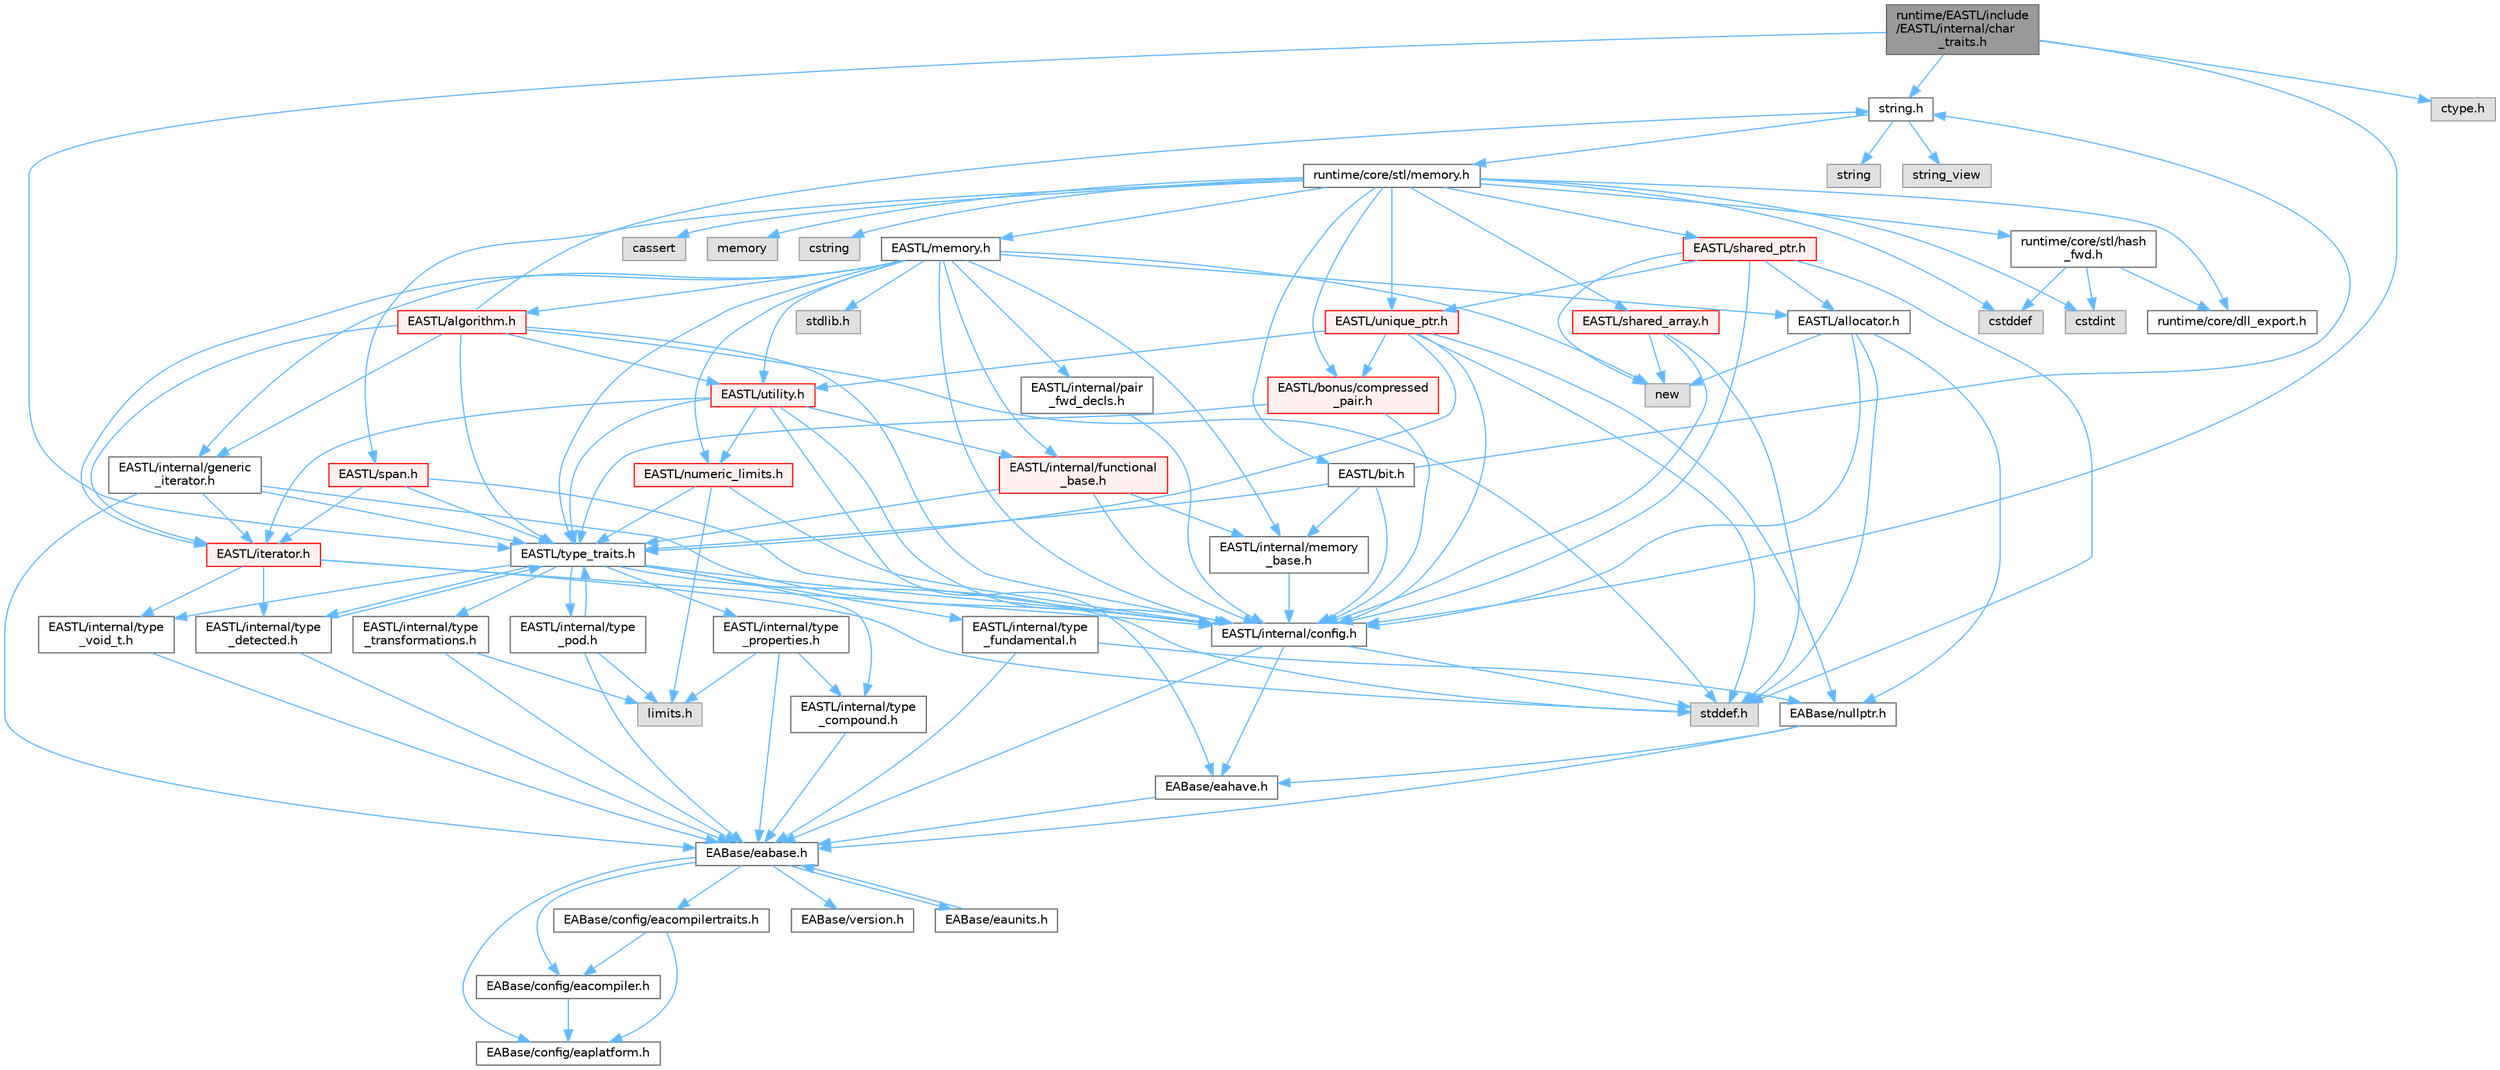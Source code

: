 digraph "runtime/EASTL/include/EASTL/internal/char_traits.h"
{
 // LATEX_PDF_SIZE
  bgcolor="transparent";
  edge [fontname=Helvetica,fontsize=10,labelfontname=Helvetica,labelfontsize=10];
  node [fontname=Helvetica,fontsize=10,shape=box,height=0.2,width=0.4];
  Node1 [id="Node000001",label="runtime/EASTL/include\l/EASTL/internal/char\l_traits.h",height=0.2,width=0.4,color="gray40", fillcolor="grey60", style="filled", fontcolor="black",tooltip=" "];
  Node1 -> Node2 [id="edge132_Node000001_Node000002",color="steelblue1",style="solid",tooltip=" "];
  Node2 [id="Node000002",label="EASTL/internal/config.h",height=0.2,width=0.4,color="grey40", fillcolor="white", style="filled",URL="$config_8h.html",tooltip=" "];
  Node2 -> Node3 [id="edge133_Node000002_Node000003",color="steelblue1",style="solid",tooltip=" "];
  Node3 [id="Node000003",label="EABase/eabase.h",height=0.2,width=0.4,color="grey40", fillcolor="white", style="filled",URL="$eabase_8h.html",tooltip=" "];
  Node3 -> Node4 [id="edge134_Node000003_Node000004",color="steelblue1",style="solid",tooltip=" "];
  Node4 [id="Node000004",label="EABase/config/eacompiler.h",height=0.2,width=0.4,color="grey40", fillcolor="white", style="filled",URL="$eacompiler_8h.html",tooltip=" "];
  Node4 -> Node5 [id="edge135_Node000004_Node000005",color="steelblue1",style="solid",tooltip=" "];
  Node5 [id="Node000005",label="EABase/config/eaplatform.h",height=0.2,width=0.4,color="grey40", fillcolor="white", style="filled",URL="$eaplatform_8h.html",tooltip=" "];
  Node3 -> Node6 [id="edge136_Node000003_Node000006",color="steelblue1",style="solid",tooltip=" "];
  Node6 [id="Node000006",label="EABase/config/eacompilertraits.h",height=0.2,width=0.4,color="grey40", fillcolor="white", style="filled",URL="$eacompilertraits_8h.html",tooltip=" "];
  Node6 -> Node5 [id="edge137_Node000006_Node000005",color="steelblue1",style="solid",tooltip=" "];
  Node6 -> Node4 [id="edge138_Node000006_Node000004",color="steelblue1",style="solid",tooltip=" "];
  Node3 -> Node5 [id="edge139_Node000003_Node000005",color="steelblue1",style="solid",tooltip=" "];
  Node3 -> Node7 [id="edge140_Node000003_Node000007",color="steelblue1",style="solid",tooltip=" "];
  Node7 [id="Node000007",label="EABase/version.h",height=0.2,width=0.4,color="grey40", fillcolor="white", style="filled",URL="$_e_a_s_t_l_2packages_2_e_a_base_2include_2_common_2_e_a_base_2version_8h.html",tooltip=" "];
  Node3 -> Node8 [id="edge141_Node000003_Node000008",color="steelblue1",style="solid",tooltip=" "];
  Node8 [id="Node000008",label="EABase/eaunits.h",height=0.2,width=0.4,color="grey40", fillcolor="white", style="filled",URL="$eaunits_8h.html",tooltip=" "];
  Node8 -> Node3 [id="edge142_Node000008_Node000003",color="steelblue1",style="solid",tooltip=" "];
  Node2 -> Node9 [id="edge143_Node000002_Node000009",color="steelblue1",style="solid",tooltip=" "];
  Node9 [id="Node000009",label="EABase/eahave.h",height=0.2,width=0.4,color="grey40", fillcolor="white", style="filled",URL="$eahave_8h.html",tooltip=" "];
  Node9 -> Node3 [id="edge144_Node000009_Node000003",color="steelblue1",style="solid",tooltip=" "];
  Node2 -> Node10 [id="edge145_Node000002_Node000010",color="steelblue1",style="solid",tooltip=" "];
  Node10 [id="Node000010",label="stddef.h",height=0.2,width=0.4,color="grey60", fillcolor="#E0E0E0", style="filled",tooltip=" "];
  Node1 -> Node11 [id="edge146_Node000001_Node000011",color="steelblue1",style="solid",tooltip=" "];
  Node11 [id="Node000011",label="EASTL/type_traits.h",height=0.2,width=0.4,color="grey40", fillcolor="white", style="filled",URL="$_e_a_s_t_l_2include_2_e_a_s_t_l_2type__traits_8h.html",tooltip=" "];
  Node11 -> Node2 [id="edge147_Node000011_Node000002",color="steelblue1",style="solid",tooltip=" "];
  Node11 -> Node10 [id="edge148_Node000011_Node000010",color="steelblue1",style="solid",tooltip=" "];
  Node11 -> Node12 [id="edge149_Node000011_Node000012",color="steelblue1",style="solid",tooltip=" "];
  Node12 [id="Node000012",label="EASTL/internal/type\l_fundamental.h",height=0.2,width=0.4,color="grey40", fillcolor="white", style="filled",URL="$type__fundamental_8h.html",tooltip=" "];
  Node12 -> Node3 [id="edge150_Node000012_Node000003",color="steelblue1",style="solid",tooltip=" "];
  Node12 -> Node13 [id="edge151_Node000012_Node000013",color="steelblue1",style="solid",tooltip=" "];
  Node13 [id="Node000013",label="EABase/nullptr.h",height=0.2,width=0.4,color="grey40", fillcolor="white", style="filled",URL="$nullptr_8h.html",tooltip=" "];
  Node13 -> Node3 [id="edge152_Node000013_Node000003",color="steelblue1",style="solid",tooltip=" "];
  Node13 -> Node9 [id="edge153_Node000013_Node000009",color="steelblue1",style="solid",tooltip=" "];
  Node11 -> Node14 [id="edge154_Node000011_Node000014",color="steelblue1",style="solid",tooltip=" "];
  Node14 [id="Node000014",label="EASTL/internal/type\l_transformations.h",height=0.2,width=0.4,color="grey40", fillcolor="white", style="filled",URL="$type__transformations_8h.html",tooltip=" "];
  Node14 -> Node3 [id="edge155_Node000014_Node000003",color="steelblue1",style="solid",tooltip=" "];
  Node14 -> Node15 [id="edge156_Node000014_Node000015",color="steelblue1",style="solid",tooltip=" "];
  Node15 [id="Node000015",label="limits.h",height=0.2,width=0.4,color="grey60", fillcolor="#E0E0E0", style="filled",tooltip=" "];
  Node11 -> Node16 [id="edge157_Node000011_Node000016",color="steelblue1",style="solid",tooltip=" "];
  Node16 [id="Node000016",label="EASTL/internal/type\l_void_t.h",height=0.2,width=0.4,color="grey40", fillcolor="white", style="filled",URL="$type__void__t_8h.html",tooltip=" "];
  Node16 -> Node3 [id="edge158_Node000016_Node000003",color="steelblue1",style="solid",tooltip=" "];
  Node11 -> Node17 [id="edge159_Node000011_Node000017",color="steelblue1",style="solid",tooltip=" "];
  Node17 [id="Node000017",label="EASTL/internal/type\l_properties.h",height=0.2,width=0.4,color="grey40", fillcolor="white", style="filled",URL="$type__properties_8h.html",tooltip=" "];
  Node17 -> Node3 [id="edge160_Node000017_Node000003",color="steelblue1",style="solid",tooltip=" "];
  Node17 -> Node15 [id="edge161_Node000017_Node000015",color="steelblue1",style="solid",tooltip=" "];
  Node17 -> Node18 [id="edge162_Node000017_Node000018",color="steelblue1",style="solid",tooltip=" "];
  Node18 [id="Node000018",label="EASTL/internal/type\l_compound.h",height=0.2,width=0.4,color="grey40", fillcolor="white", style="filled",URL="$type__compound_8h.html",tooltip=" "];
  Node18 -> Node3 [id="edge163_Node000018_Node000003",color="steelblue1",style="solid",tooltip=" "];
  Node11 -> Node18 [id="edge164_Node000011_Node000018",color="steelblue1",style="solid",tooltip=" "];
  Node11 -> Node19 [id="edge165_Node000011_Node000019",color="steelblue1",style="solid",tooltip=" "];
  Node19 [id="Node000019",label="EASTL/internal/type\l_pod.h",height=0.2,width=0.4,color="grey40", fillcolor="white", style="filled",URL="$type__pod_8h.html",tooltip=" "];
  Node19 -> Node3 [id="edge166_Node000019_Node000003",color="steelblue1",style="solid",tooltip=" "];
  Node19 -> Node15 [id="edge167_Node000019_Node000015",color="steelblue1",style="solid",tooltip=" "];
  Node19 -> Node11 [id="edge168_Node000019_Node000011",color="steelblue1",style="solid",tooltip=" "];
  Node11 -> Node20 [id="edge169_Node000011_Node000020",color="steelblue1",style="solid",tooltip=" "];
  Node20 [id="Node000020",label="EASTL/internal/type\l_detected.h",height=0.2,width=0.4,color="grey40", fillcolor="white", style="filled",URL="$type__detected_8h.html",tooltip=" "];
  Node20 -> Node3 [id="edge170_Node000020_Node000003",color="steelblue1",style="solid",tooltip=" "];
  Node20 -> Node11 [id="edge171_Node000020_Node000011",color="steelblue1",style="solid",tooltip=" "];
  Node1 -> Node21 [id="edge172_Node000001_Node000021",color="steelblue1",style="solid",tooltip=" "];
  Node21 [id="Node000021",label="ctype.h",height=0.2,width=0.4,color="grey60", fillcolor="#E0E0E0", style="filled",tooltip=" "];
  Node1 -> Node22 [id="edge173_Node000001_Node000022",color="steelblue1",style="solid",tooltip=" "];
  Node22 [id="Node000022",label="string.h",height=0.2,width=0.4,color="grey40", fillcolor="white", style="filled",URL="$string_8h.html",tooltip=" "];
  Node22 -> Node23 [id="edge174_Node000022_Node000023",color="steelblue1",style="solid",tooltip=" "];
  Node23 [id="Node000023",label="string",height=0.2,width=0.4,color="grey60", fillcolor="#E0E0E0", style="filled",tooltip=" "];
  Node22 -> Node24 [id="edge175_Node000022_Node000024",color="steelblue1",style="solid",tooltip=" "];
  Node24 [id="Node000024",label="string_view",height=0.2,width=0.4,color="grey60", fillcolor="#E0E0E0", style="filled",tooltip=" "];
  Node22 -> Node25 [id="edge176_Node000022_Node000025",color="steelblue1",style="solid",tooltip=" "];
  Node25 [id="Node000025",label="runtime/core/stl/memory.h",height=0.2,width=0.4,color="grey40", fillcolor="white", style="filled",URL="$core_2stl_2memory_8h.html",tooltip=" "];
  Node25 -> Node26 [id="edge177_Node000025_Node000026",color="steelblue1",style="solid",tooltip=" "];
  Node26 [id="Node000026",label="cstddef",height=0.2,width=0.4,color="grey60", fillcolor="#E0E0E0", style="filled",tooltip=" "];
  Node25 -> Node27 [id="edge178_Node000025_Node000027",color="steelblue1",style="solid",tooltip=" "];
  Node27 [id="Node000027",label="cstdint",height=0.2,width=0.4,color="grey60", fillcolor="#E0E0E0", style="filled",tooltip=" "];
  Node25 -> Node28 [id="edge179_Node000025_Node000028",color="steelblue1",style="solid",tooltip=" "];
  Node28 [id="Node000028",label="cassert",height=0.2,width=0.4,color="grey60", fillcolor="#E0E0E0", style="filled",tooltip=" "];
  Node25 -> Node29 [id="edge180_Node000025_Node000029",color="steelblue1",style="solid",tooltip=" "];
  Node29 [id="Node000029",label="memory",height=0.2,width=0.4,color="grey60", fillcolor="#E0E0E0", style="filled",tooltip=" "];
  Node25 -> Node30 [id="edge181_Node000025_Node000030",color="steelblue1",style="solid",tooltip=" "];
  Node30 [id="Node000030",label="cstring",height=0.2,width=0.4,color="grey60", fillcolor="#E0E0E0", style="filled",tooltip=" "];
  Node25 -> Node31 [id="edge182_Node000025_Node000031",color="steelblue1",style="solid",tooltip=" "];
  Node31 [id="Node000031",label="EASTL/bit.h",height=0.2,width=0.4,color="grey40", fillcolor="white", style="filled",URL="$bit_8h.html",tooltip=" "];
  Node31 -> Node2 [id="edge183_Node000031_Node000002",color="steelblue1",style="solid",tooltip=" "];
  Node31 -> Node32 [id="edge184_Node000031_Node000032",color="steelblue1",style="solid",tooltip=" "];
  Node32 [id="Node000032",label="EASTL/internal/memory\l_base.h",height=0.2,width=0.4,color="grey40", fillcolor="white", style="filled",URL="$memory__base_8h.html",tooltip=" "];
  Node32 -> Node2 [id="edge185_Node000032_Node000002",color="steelblue1",style="solid",tooltip=" "];
  Node31 -> Node11 [id="edge186_Node000031_Node000011",color="steelblue1",style="solid",tooltip=" "];
  Node31 -> Node22 [id="edge187_Node000031_Node000022",color="steelblue1",style="solid",tooltip=" "];
  Node25 -> Node33 [id="edge188_Node000025_Node000033",color="steelblue1",style="solid",tooltip=" "];
  Node33 [id="Node000033",label="EASTL/memory.h",height=0.2,width=0.4,color="grey40", fillcolor="white", style="filled",URL="$_e_a_s_t_l_2include_2_e_a_s_t_l_2memory_8h.html",tooltip=" "];
  Node33 -> Node2 [id="edge189_Node000033_Node000002",color="steelblue1",style="solid",tooltip=" "];
  Node33 -> Node32 [id="edge190_Node000033_Node000032",color="steelblue1",style="solid",tooltip=" "];
  Node33 -> Node34 [id="edge191_Node000033_Node000034",color="steelblue1",style="solid",tooltip=" "];
  Node34 [id="Node000034",label="EASTL/internal/generic\l_iterator.h",height=0.2,width=0.4,color="grey40", fillcolor="white", style="filled",URL="$generic__iterator_8h.html",tooltip=" "];
  Node34 -> Node3 [id="edge192_Node000034_Node000003",color="steelblue1",style="solid",tooltip=" "];
  Node34 -> Node2 [id="edge193_Node000034_Node000002",color="steelblue1",style="solid",tooltip=" "];
  Node34 -> Node35 [id="edge194_Node000034_Node000035",color="steelblue1",style="solid",tooltip=" "];
  Node35 [id="Node000035",label="EASTL/iterator.h",height=0.2,width=0.4,color="red", fillcolor="#FFF0F0", style="filled",URL="$_e_a_s_t_l_2include_2_e_a_s_t_l_2iterator_8h.html",tooltip=" "];
  Node35 -> Node2 [id="edge195_Node000035_Node000002",color="steelblue1",style="solid",tooltip=" "];
  Node35 -> Node20 [id="edge196_Node000035_Node000020",color="steelblue1",style="solid",tooltip=" "];
  Node35 -> Node16 [id="edge197_Node000035_Node000016",color="steelblue1",style="solid",tooltip=" "];
  Node35 -> Node10 [id="edge198_Node000035_Node000010",color="steelblue1",style="solid",tooltip=" "];
  Node34 -> Node11 [id="edge199_Node000034_Node000011",color="steelblue1",style="solid",tooltip=" "];
  Node33 -> Node38 [id="edge200_Node000033_Node000038",color="steelblue1",style="solid",tooltip=" "];
  Node38 [id="Node000038",label="EASTL/internal/pair\l_fwd_decls.h",height=0.2,width=0.4,color="grey40", fillcolor="white", style="filled",URL="$pair__fwd__decls_8h.html",tooltip=" "];
  Node38 -> Node2 [id="edge201_Node000038_Node000002",color="steelblue1",style="solid",tooltip=" "];
  Node33 -> Node39 [id="edge202_Node000033_Node000039",color="steelblue1",style="solid",tooltip=" "];
  Node39 [id="Node000039",label="EASTL/internal/functional\l_base.h",height=0.2,width=0.4,color="red", fillcolor="#FFF0F0", style="filled",URL="$functional__base_8h.html",tooltip=" "];
  Node39 -> Node2 [id="edge203_Node000039_Node000002",color="steelblue1",style="solid",tooltip=" "];
  Node39 -> Node32 [id="edge204_Node000039_Node000032",color="steelblue1",style="solid",tooltip=" "];
  Node39 -> Node11 [id="edge205_Node000039_Node000011",color="steelblue1",style="solid",tooltip=" "];
  Node33 -> Node40 [id="edge206_Node000033_Node000040",color="steelblue1",style="solid",tooltip=" "];
  Node40 [id="Node000040",label="EASTL/algorithm.h",height=0.2,width=0.4,color="red", fillcolor="#FFF0F0", style="filled",URL="$_e_a_s_t_l_2include_2_e_a_s_t_l_2algorithm_8h.html",tooltip=" "];
  Node40 -> Node2 [id="edge207_Node000040_Node000002",color="steelblue1",style="solid",tooltip=" "];
  Node40 -> Node11 [id="edge208_Node000040_Node000011",color="steelblue1",style="solid",tooltip=" "];
  Node40 -> Node35 [id="edge209_Node000040_Node000035",color="steelblue1",style="solid",tooltip=" "];
  Node40 -> Node50 [id="edge210_Node000040_Node000050",color="steelblue1",style="solid",tooltip=" "];
  Node50 [id="Node000050",label="EASTL/utility.h",height=0.2,width=0.4,color="red", fillcolor="#FFF0F0", style="filled",URL="$_e_a_s_t_l_2include_2_e_a_s_t_l_2utility_8h.html",tooltip=" "];
  Node50 -> Node2 [id="edge211_Node000050_Node000002",color="steelblue1",style="solid",tooltip=" "];
  Node50 -> Node11 [id="edge212_Node000050_Node000011",color="steelblue1",style="solid",tooltip=" "];
  Node50 -> Node35 [id="edge213_Node000050_Node000035",color="steelblue1",style="solid",tooltip=" "];
  Node50 -> Node51 [id="edge214_Node000050_Node000051",color="steelblue1",style="solid",tooltip=" "];
  Node51 [id="Node000051",label="EASTL/numeric_limits.h",height=0.2,width=0.4,color="red", fillcolor="#FFF0F0", style="filled",URL="$numeric__limits_8h.html",tooltip=" "];
  Node51 -> Node2 [id="edge215_Node000051_Node000002",color="steelblue1",style="solid",tooltip=" "];
  Node51 -> Node11 [id="edge216_Node000051_Node000011",color="steelblue1",style="solid",tooltip=" "];
  Node51 -> Node15 [id="edge217_Node000051_Node000015",color="steelblue1",style="solid",tooltip=" "];
  Node50 -> Node39 [id="edge218_Node000050_Node000039",color="steelblue1",style="solid",tooltip=" "];
  Node50 -> Node9 [id="edge219_Node000050_Node000009",color="steelblue1",style="solid",tooltip=" "];
  Node40 -> Node34 [id="edge220_Node000040_Node000034",color="steelblue1",style="solid",tooltip=" "];
  Node40 -> Node10 [id="edge221_Node000040_Node000010",color="steelblue1",style="solid",tooltip=" "];
  Node40 -> Node22 [id="edge222_Node000040_Node000022",color="steelblue1",style="solid",tooltip=" "];
  Node33 -> Node11 [id="edge223_Node000033_Node000011",color="steelblue1",style="solid",tooltip=" "];
  Node33 -> Node47 [id="edge224_Node000033_Node000047",color="steelblue1",style="solid",tooltip=" "];
  Node47 [id="Node000047",label="EASTL/allocator.h",height=0.2,width=0.4,color="grey40", fillcolor="white", style="filled",URL="$allocator_8h.html",tooltip=" "];
  Node47 -> Node2 [id="edge225_Node000047_Node000002",color="steelblue1",style="solid",tooltip=" "];
  Node47 -> Node13 [id="edge226_Node000047_Node000013",color="steelblue1",style="solid",tooltip=" "];
  Node47 -> Node10 [id="edge227_Node000047_Node000010",color="steelblue1",style="solid",tooltip=" "];
  Node47 -> Node48 [id="edge228_Node000047_Node000048",color="steelblue1",style="solid",tooltip=" "];
  Node48 [id="Node000048",label="new",height=0.2,width=0.4,color="grey60", fillcolor="#E0E0E0", style="filled",tooltip=" "];
  Node33 -> Node35 [id="edge229_Node000033_Node000035",color="steelblue1",style="solid",tooltip=" "];
  Node33 -> Node50 [id="edge230_Node000033_Node000050",color="steelblue1",style="solid",tooltip=" "];
  Node33 -> Node51 [id="edge231_Node000033_Node000051",color="steelblue1",style="solid",tooltip=" "];
  Node33 -> Node60 [id="edge232_Node000033_Node000060",color="steelblue1",style="solid",tooltip=" "];
  Node60 [id="Node000060",label="stdlib.h",height=0.2,width=0.4,color="grey60", fillcolor="#E0E0E0", style="filled",tooltip=" "];
  Node33 -> Node48 [id="edge233_Node000033_Node000048",color="steelblue1",style="solid",tooltip=" "];
  Node25 -> Node61 [id="edge234_Node000025_Node000061",color="steelblue1",style="solid",tooltip=" "];
  Node61 [id="Node000061",label="EASTL/shared_array.h",height=0.2,width=0.4,color="red", fillcolor="#FFF0F0", style="filled",URL="$shared__array_8h.html",tooltip=" "];
  Node61 -> Node2 [id="edge235_Node000061_Node000002",color="steelblue1",style="solid",tooltip=" "];
  Node61 -> Node48 [id="edge236_Node000061_Node000048",color="steelblue1",style="solid",tooltip=" "];
  Node61 -> Node10 [id="edge237_Node000061_Node000010",color="steelblue1",style="solid",tooltip=" "];
  Node25 -> Node64 [id="edge238_Node000025_Node000064",color="steelblue1",style="solid",tooltip=" "];
  Node64 [id="Node000064",label="EASTL/unique_ptr.h",height=0.2,width=0.4,color="red", fillcolor="#FFF0F0", style="filled",URL="$unique__ptr_8h.html",tooltip=" "];
  Node64 -> Node13 [id="edge239_Node000064_Node000013",color="steelblue1",style="solid",tooltip=" "];
  Node64 -> Node65 [id="edge240_Node000064_Node000065",color="steelblue1",style="solid",tooltip=" "];
  Node65 [id="Node000065",label="EASTL/bonus/compressed\l_pair.h",height=0.2,width=0.4,color="red", fillcolor="#FFF0F0", style="filled",URL="$compressed__pair_8h.html",tooltip=" "];
  Node65 -> Node2 [id="edge241_Node000065_Node000002",color="steelblue1",style="solid",tooltip=" "];
  Node65 -> Node11 [id="edge242_Node000065_Node000011",color="steelblue1",style="solid",tooltip=" "];
  Node64 -> Node2 [id="edge243_Node000064_Node000002",color="steelblue1",style="solid",tooltip=" "];
  Node64 -> Node11 [id="edge244_Node000064_Node000011",color="steelblue1",style="solid",tooltip=" "];
  Node64 -> Node50 [id="edge245_Node000064_Node000050",color="steelblue1",style="solid",tooltip=" "];
  Node64 -> Node10 [id="edge246_Node000064_Node000010",color="steelblue1",style="solid",tooltip=" "];
  Node25 -> Node67 [id="edge247_Node000025_Node000067",color="steelblue1",style="solid",tooltip=" "];
  Node67 [id="Node000067",label="EASTL/shared_ptr.h",height=0.2,width=0.4,color="red", fillcolor="#FFF0F0", style="filled",URL="$shared__ptr_8h.html",tooltip=" "];
  Node67 -> Node2 [id="edge248_Node000067_Node000002",color="steelblue1",style="solid",tooltip=" "];
  Node67 -> Node64 [id="edge249_Node000067_Node000064",color="steelblue1",style="solid",tooltip=" "];
  Node67 -> Node47 [id="edge250_Node000067_Node000047",color="steelblue1",style="solid",tooltip=" "];
  Node67 -> Node48 [id="edge251_Node000067_Node000048",color="steelblue1",style="solid",tooltip=" "];
  Node67 -> Node10 [id="edge252_Node000067_Node000010",color="steelblue1",style="solid",tooltip=" "];
  Node25 -> Node147 [id="edge253_Node000025_Node000147",color="steelblue1",style="solid",tooltip=" "];
  Node147 [id="Node000147",label="EASTL/span.h",height=0.2,width=0.4,color="red", fillcolor="#FFF0F0", style="filled",URL="$span_8h.html",tooltip=" "];
  Node147 -> Node2 [id="edge254_Node000147_Node000002",color="steelblue1",style="solid",tooltip=" "];
  Node147 -> Node11 [id="edge255_Node000147_Node000011",color="steelblue1",style="solid",tooltip=" "];
  Node147 -> Node35 [id="edge256_Node000147_Node000035",color="steelblue1",style="solid",tooltip=" "];
  Node25 -> Node65 [id="edge257_Node000025_Node000065",color="steelblue1",style="solid",tooltip=" "];
  Node25 -> Node150 [id="edge258_Node000025_Node000150",color="steelblue1",style="solid",tooltip=" "];
  Node150 [id="Node000150",label="runtime/core/dll_export.h",height=0.2,width=0.4,color="grey40", fillcolor="white", style="filled",URL="$dll__export_8h.html",tooltip=" "];
  Node25 -> Node151 [id="edge259_Node000025_Node000151",color="steelblue1",style="solid",tooltip=" "];
  Node151 [id="Node000151",label="runtime/core/stl/hash\l_fwd.h",height=0.2,width=0.4,color="grey40", fillcolor="white", style="filled",URL="$hash__fwd_8h.html",tooltip=" "];
  Node151 -> Node26 [id="edge260_Node000151_Node000026",color="steelblue1",style="solid",tooltip=" "];
  Node151 -> Node27 [id="edge261_Node000151_Node000027",color="steelblue1",style="solid",tooltip=" "];
  Node151 -> Node150 [id="edge262_Node000151_Node000150",color="steelblue1",style="solid",tooltip=" "];
}
